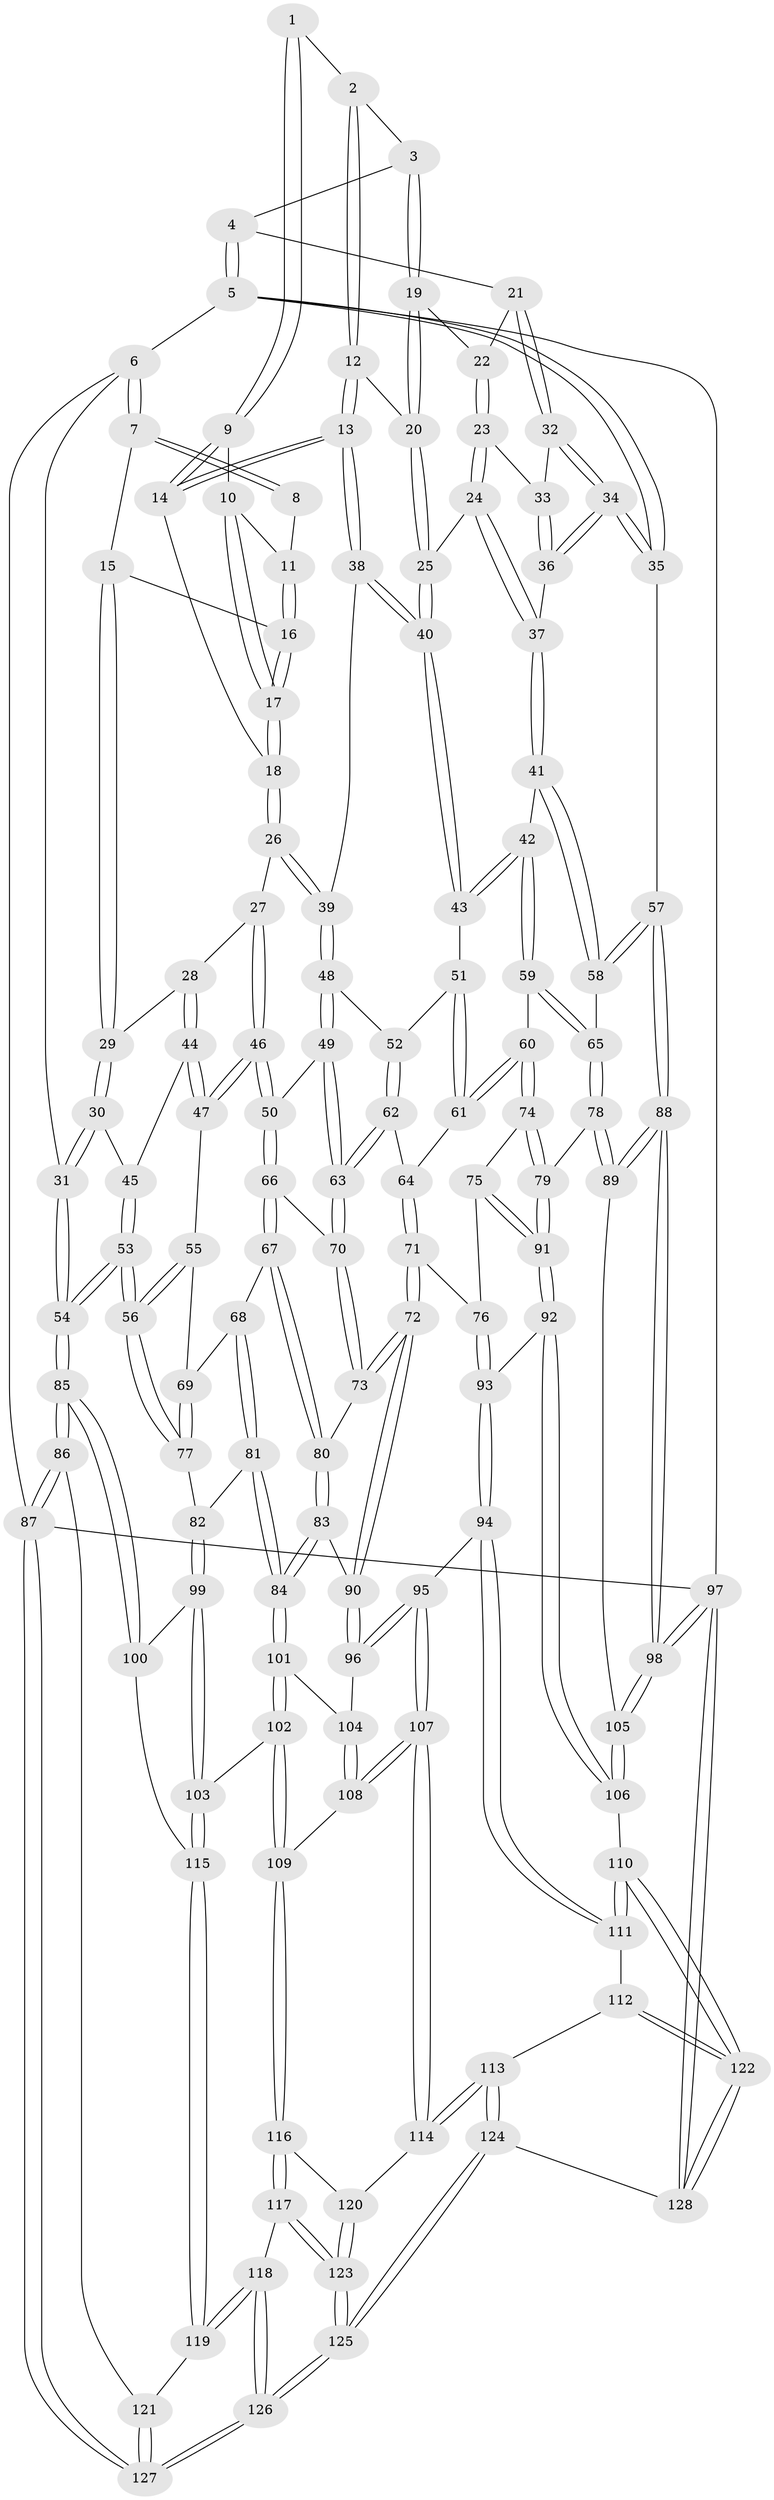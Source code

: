 // coarse degree distribution, {3: 0.10126582278481013, 4: 0.46835443037974683, 5: 0.379746835443038, 8: 0.012658227848101266, 2: 0.012658227848101266, 6: 0.02531645569620253}
// Generated by graph-tools (version 1.1) at 2025/24/03/03/25 07:24:32]
// undirected, 128 vertices, 317 edges
graph export_dot {
graph [start="1"]
  node [color=gray90,style=filled];
  1 [pos="+0.335396424350489+0"];
  2 [pos="+0.5265083692784395+0"];
  3 [pos="+0.7424969312528583+0"];
  4 [pos="+0.8726438885792639+0"];
  5 [pos="+1+0"];
  6 [pos="+0+0"];
  7 [pos="+0+0"];
  8 [pos="+0.31955144928373663+0"];
  9 [pos="+0.33658075529491377+0"];
  10 [pos="+0.29389454369128726+0"];
  11 [pos="+0.21736828229926772+0.02557666943286917"];
  12 [pos="+0.5022457159210895+0.12219215773984958"];
  13 [pos="+0.4931785887748545+0.13562933308786557"];
  14 [pos="+0.3913847941137058+0.052027285663448206"];
  15 [pos="+0.10074482033184147+0.026813628084710515"];
  16 [pos="+0.21195241727206898+0.03226545506893726"];
  17 [pos="+0.2728953019909501+0.07992215649769678"];
  18 [pos="+0.2775244566303575+0.10549445530333554"];
  19 [pos="+0.7413985472856259+0"];
  20 [pos="+0.7132799503240701+0.02776475681773111"];
  21 [pos="+0.9168689249841766+0.08977926893659888"];
  22 [pos="+0.8315956006743122+0.04291089174965789"];
  23 [pos="+0.8308528868709069+0.1423350711251477"];
  24 [pos="+0.7572330434440249+0.17288300551586894"];
  25 [pos="+0.7275066164498392+0.16469200466223827"];
  26 [pos="+0.2557607349042174+0.17618184770976109"];
  27 [pos="+0.24801469884943658+0.18227844920416172"];
  28 [pos="+0.18965592062239472+0.16519079834112904"];
  29 [pos="+0.12003421950378138+0.09688619094530615"];
  30 [pos="+0+0.2033340495147932"];
  31 [pos="+0+0.1619983895244351"];
  32 [pos="+0.9277413383767513+0.09710021929653406"];
  33 [pos="+0.8447636856631741+0.14530041984351996"];
  34 [pos="+1+0.16704305338955636"];
  35 [pos="+1+0.1657356512168164"];
  36 [pos="+0.889335277502128+0.24260727285712777"];
  37 [pos="+0.8667213733712184+0.2551285984103969"];
  38 [pos="+0.4930885929206136+0.13651743960061977"];
  39 [pos="+0.4638764093679016+0.17859782380417782"];
  40 [pos="+0.6721365070713499+0.23584403511168436"];
  41 [pos="+0.8525307610197511+0.2820279417706969"];
  42 [pos="+0.8284014928427805+0.31517505832718307"];
  43 [pos="+0.6723972294373991+0.24531837942385298"];
  44 [pos="+0.08561608158469224+0.2559218952711187"];
  45 [pos="+0.053660782280971035+0.24900012392343618"];
  46 [pos="+0.2581998012343388+0.31175746307959973"];
  47 [pos="+0.13193808269525056+0.3313893735661176"];
  48 [pos="+0.4608737939874475+0.24922599733201933"];
  49 [pos="+0.417912836738123+0.3204598862517453"];
  50 [pos="+0.26022544378802864+0.3142911094439655"];
  51 [pos="+0.6672589025230353+0.25918067307531145"];
  52 [pos="+0.5661251053641259+0.31465416829194515"];
  53 [pos="+0+0.4809765877946613"];
  54 [pos="+0+0.48207850716053186"];
  55 [pos="+0.12413498581790125+0.34350220915181073"];
  56 [pos="+0+0.48105164308576037"];
  57 [pos="+1+0.37367821658156164"];
  58 [pos="+1+0.41240646345127635"];
  59 [pos="+0.8192772061805434+0.38298486882259647"];
  60 [pos="+0.7322268291042823+0.40029835513098716"];
  61 [pos="+0.6840370395285426+0.34802227999906193"];
  62 [pos="+0.5639666945664463+0.3749470260934975"];
  63 [pos="+0.43847788611146926+0.3914990917051965"];
  64 [pos="+0.5870587872874193+0.40395963567234294"];
  65 [pos="+0.8856549488217373+0.4528143139931911"];
  66 [pos="+0.2609149926855553+0.3924714081324716"];
  67 [pos="+0.25989058138781773+0.4199179309219075"];
  68 [pos="+0.21154015505560614+0.43957376651482316"];
  69 [pos="+0.1747352710070811+0.43415384840971893"];
  70 [pos="+0.4378979396543862+0.39483985231034535"];
  71 [pos="+0.59733277198076+0.509012638205555"];
  72 [pos="+0.5172272089044059+0.539833569485266"];
  73 [pos="+0.43503290145633694+0.4173738426693588"];
  74 [pos="+0.7120742851213335+0.4409268569444624"];
  75 [pos="+0.6169772732000998+0.5072935819597908"];
  76 [pos="+0.602005434492938+0.5100911305566387"];
  77 [pos="+0+0.49554793038622663"];
  78 [pos="+0.8464451374401577+0.5792404960237886"];
  79 [pos="+0.8246130692317057+0.5853867629471817"];
  80 [pos="+0.310723432819021+0.4842570742973598"];
  81 [pos="+0.158447978931207+0.5547147821111836"];
  82 [pos="+0.027850339392383003+0.5256178920919117"];
  83 [pos="+0.3110871784169563+0.5629247120268482"];
  84 [pos="+0.2639454160655446+0.6305409723634543"];
  85 [pos="+0+0.8065159525407658"];
  86 [pos="+0+0.8383747978048066"];
  87 [pos="+0+1"];
  88 [pos="+1+0.7127249274054518"];
  89 [pos="+0.9110679879899481+0.6232773704897082"];
  90 [pos="+0.500441336675918+0.5666376653947073"];
  91 [pos="+0.8070373035999314+0.5958133862283509"];
  92 [pos="+0.7413462066378198+0.6793333062216123"];
  93 [pos="+0.6755073609170656+0.6773073729433247"];
  94 [pos="+0.5735763240976333+0.7331894100093175"];
  95 [pos="+0.5413074231785732+0.7197192393275477"];
  96 [pos="+0.5019674530563261+0.6333576218280288"];
  97 [pos="+1+1"];
  98 [pos="+1+1"];
  99 [pos="+0.08106298520193408+0.6987031473689242"];
  100 [pos="+0+0.7582778942958268"];
  101 [pos="+0.2639265621462849+0.6349758667910042"];
  102 [pos="+0.23474625712021976+0.7304564788502276"];
  103 [pos="+0.17976559398138992+0.7463430838605453"];
  104 [pos="+0.40369357534006467+0.6706633937561994"];
  105 [pos="+0.8272056807097846+0.8695396567577817"];
  106 [pos="+0.8025060858548381+0.8571290929202748"];
  107 [pos="+0.42633907949840677+0.7987058647720816"];
  108 [pos="+0.41036272783613+0.7894278804022593"];
  109 [pos="+0.25135894529170194+0.7485405111358066"];
  110 [pos="+0.7399147883085265+0.8659045717864917"];
  111 [pos="+0.6111299510836289+0.8316018348513079"];
  112 [pos="+0.6025567212698293+0.8430748726258688"];
  113 [pos="+0.4822943318176056+0.9422529035940949"];
  114 [pos="+0.43043651069472505+0.836249959453928"];
  115 [pos="+0.11692223620387893+0.8400436517243359"];
  116 [pos="+0.26287505129037125+0.8134300084532273"];
  117 [pos="+0.18881731454966666+0.9465488592070442"];
  118 [pos="+0.12685727879823808+0.9079505751754342"];
  119 [pos="+0.10661964542813185+0.8779569899565123"];
  120 [pos="+0.30881423267354663+0.9013213605663718"];
  121 [pos="+0.08640070505419224+0.8840792541034762"];
  122 [pos="+0.6343676328861718+1"];
  123 [pos="+0.30984487708957975+1"];
  124 [pos="+0.4534732671695348+1"];
  125 [pos="+0.33402220471783955+1"];
  126 [pos="+0+1"];
  127 [pos="+0+1"];
  128 [pos="+0.5539359876211898+1"];
  1 -- 2;
  1 -- 9;
  1 -- 9;
  2 -- 3;
  2 -- 12;
  2 -- 12;
  3 -- 4;
  3 -- 19;
  3 -- 19;
  4 -- 5;
  4 -- 5;
  4 -- 21;
  5 -- 6;
  5 -- 35;
  5 -- 35;
  5 -- 97;
  6 -- 7;
  6 -- 7;
  6 -- 31;
  6 -- 87;
  7 -- 8;
  7 -- 8;
  7 -- 15;
  8 -- 11;
  9 -- 10;
  9 -- 14;
  9 -- 14;
  10 -- 11;
  10 -- 17;
  10 -- 17;
  11 -- 16;
  11 -- 16;
  12 -- 13;
  12 -- 13;
  12 -- 20;
  13 -- 14;
  13 -- 14;
  13 -- 38;
  13 -- 38;
  14 -- 18;
  15 -- 16;
  15 -- 29;
  15 -- 29;
  16 -- 17;
  16 -- 17;
  17 -- 18;
  17 -- 18;
  18 -- 26;
  18 -- 26;
  19 -- 20;
  19 -- 20;
  19 -- 22;
  20 -- 25;
  20 -- 25;
  21 -- 22;
  21 -- 32;
  21 -- 32;
  22 -- 23;
  22 -- 23;
  23 -- 24;
  23 -- 24;
  23 -- 33;
  24 -- 25;
  24 -- 37;
  24 -- 37;
  25 -- 40;
  25 -- 40;
  26 -- 27;
  26 -- 39;
  26 -- 39;
  27 -- 28;
  27 -- 46;
  27 -- 46;
  28 -- 29;
  28 -- 44;
  28 -- 44;
  29 -- 30;
  29 -- 30;
  30 -- 31;
  30 -- 31;
  30 -- 45;
  31 -- 54;
  31 -- 54;
  32 -- 33;
  32 -- 34;
  32 -- 34;
  33 -- 36;
  33 -- 36;
  34 -- 35;
  34 -- 35;
  34 -- 36;
  34 -- 36;
  35 -- 57;
  36 -- 37;
  37 -- 41;
  37 -- 41;
  38 -- 39;
  38 -- 40;
  38 -- 40;
  39 -- 48;
  39 -- 48;
  40 -- 43;
  40 -- 43;
  41 -- 42;
  41 -- 58;
  41 -- 58;
  42 -- 43;
  42 -- 43;
  42 -- 59;
  42 -- 59;
  43 -- 51;
  44 -- 45;
  44 -- 47;
  44 -- 47;
  45 -- 53;
  45 -- 53;
  46 -- 47;
  46 -- 47;
  46 -- 50;
  46 -- 50;
  47 -- 55;
  48 -- 49;
  48 -- 49;
  48 -- 52;
  49 -- 50;
  49 -- 63;
  49 -- 63;
  50 -- 66;
  50 -- 66;
  51 -- 52;
  51 -- 61;
  51 -- 61;
  52 -- 62;
  52 -- 62;
  53 -- 54;
  53 -- 54;
  53 -- 56;
  53 -- 56;
  54 -- 85;
  54 -- 85;
  55 -- 56;
  55 -- 56;
  55 -- 69;
  56 -- 77;
  56 -- 77;
  57 -- 58;
  57 -- 58;
  57 -- 88;
  57 -- 88;
  58 -- 65;
  59 -- 60;
  59 -- 65;
  59 -- 65;
  60 -- 61;
  60 -- 61;
  60 -- 74;
  60 -- 74;
  61 -- 64;
  62 -- 63;
  62 -- 63;
  62 -- 64;
  63 -- 70;
  63 -- 70;
  64 -- 71;
  64 -- 71;
  65 -- 78;
  65 -- 78;
  66 -- 67;
  66 -- 67;
  66 -- 70;
  67 -- 68;
  67 -- 80;
  67 -- 80;
  68 -- 69;
  68 -- 81;
  68 -- 81;
  69 -- 77;
  69 -- 77;
  70 -- 73;
  70 -- 73;
  71 -- 72;
  71 -- 72;
  71 -- 76;
  72 -- 73;
  72 -- 73;
  72 -- 90;
  72 -- 90;
  73 -- 80;
  74 -- 75;
  74 -- 79;
  74 -- 79;
  75 -- 76;
  75 -- 91;
  75 -- 91;
  76 -- 93;
  76 -- 93;
  77 -- 82;
  78 -- 79;
  78 -- 89;
  78 -- 89;
  79 -- 91;
  79 -- 91;
  80 -- 83;
  80 -- 83;
  81 -- 82;
  81 -- 84;
  81 -- 84;
  82 -- 99;
  82 -- 99;
  83 -- 84;
  83 -- 84;
  83 -- 90;
  84 -- 101;
  84 -- 101;
  85 -- 86;
  85 -- 86;
  85 -- 100;
  85 -- 100;
  86 -- 87;
  86 -- 87;
  86 -- 121;
  87 -- 127;
  87 -- 127;
  87 -- 97;
  88 -- 89;
  88 -- 89;
  88 -- 98;
  88 -- 98;
  89 -- 105;
  90 -- 96;
  90 -- 96;
  91 -- 92;
  91 -- 92;
  92 -- 93;
  92 -- 106;
  92 -- 106;
  93 -- 94;
  93 -- 94;
  94 -- 95;
  94 -- 111;
  94 -- 111;
  95 -- 96;
  95 -- 96;
  95 -- 107;
  95 -- 107;
  96 -- 104;
  97 -- 98;
  97 -- 98;
  97 -- 128;
  97 -- 128;
  98 -- 105;
  98 -- 105;
  99 -- 100;
  99 -- 103;
  99 -- 103;
  100 -- 115;
  101 -- 102;
  101 -- 102;
  101 -- 104;
  102 -- 103;
  102 -- 109;
  102 -- 109;
  103 -- 115;
  103 -- 115;
  104 -- 108;
  104 -- 108;
  105 -- 106;
  105 -- 106;
  106 -- 110;
  107 -- 108;
  107 -- 108;
  107 -- 114;
  107 -- 114;
  108 -- 109;
  109 -- 116;
  109 -- 116;
  110 -- 111;
  110 -- 111;
  110 -- 122;
  110 -- 122;
  111 -- 112;
  112 -- 113;
  112 -- 122;
  112 -- 122;
  113 -- 114;
  113 -- 114;
  113 -- 124;
  113 -- 124;
  114 -- 120;
  115 -- 119;
  115 -- 119;
  116 -- 117;
  116 -- 117;
  116 -- 120;
  117 -- 118;
  117 -- 123;
  117 -- 123;
  118 -- 119;
  118 -- 119;
  118 -- 126;
  118 -- 126;
  119 -- 121;
  120 -- 123;
  120 -- 123;
  121 -- 127;
  121 -- 127;
  122 -- 128;
  122 -- 128;
  123 -- 125;
  123 -- 125;
  124 -- 125;
  124 -- 125;
  124 -- 128;
  125 -- 126;
  125 -- 126;
  126 -- 127;
  126 -- 127;
}
